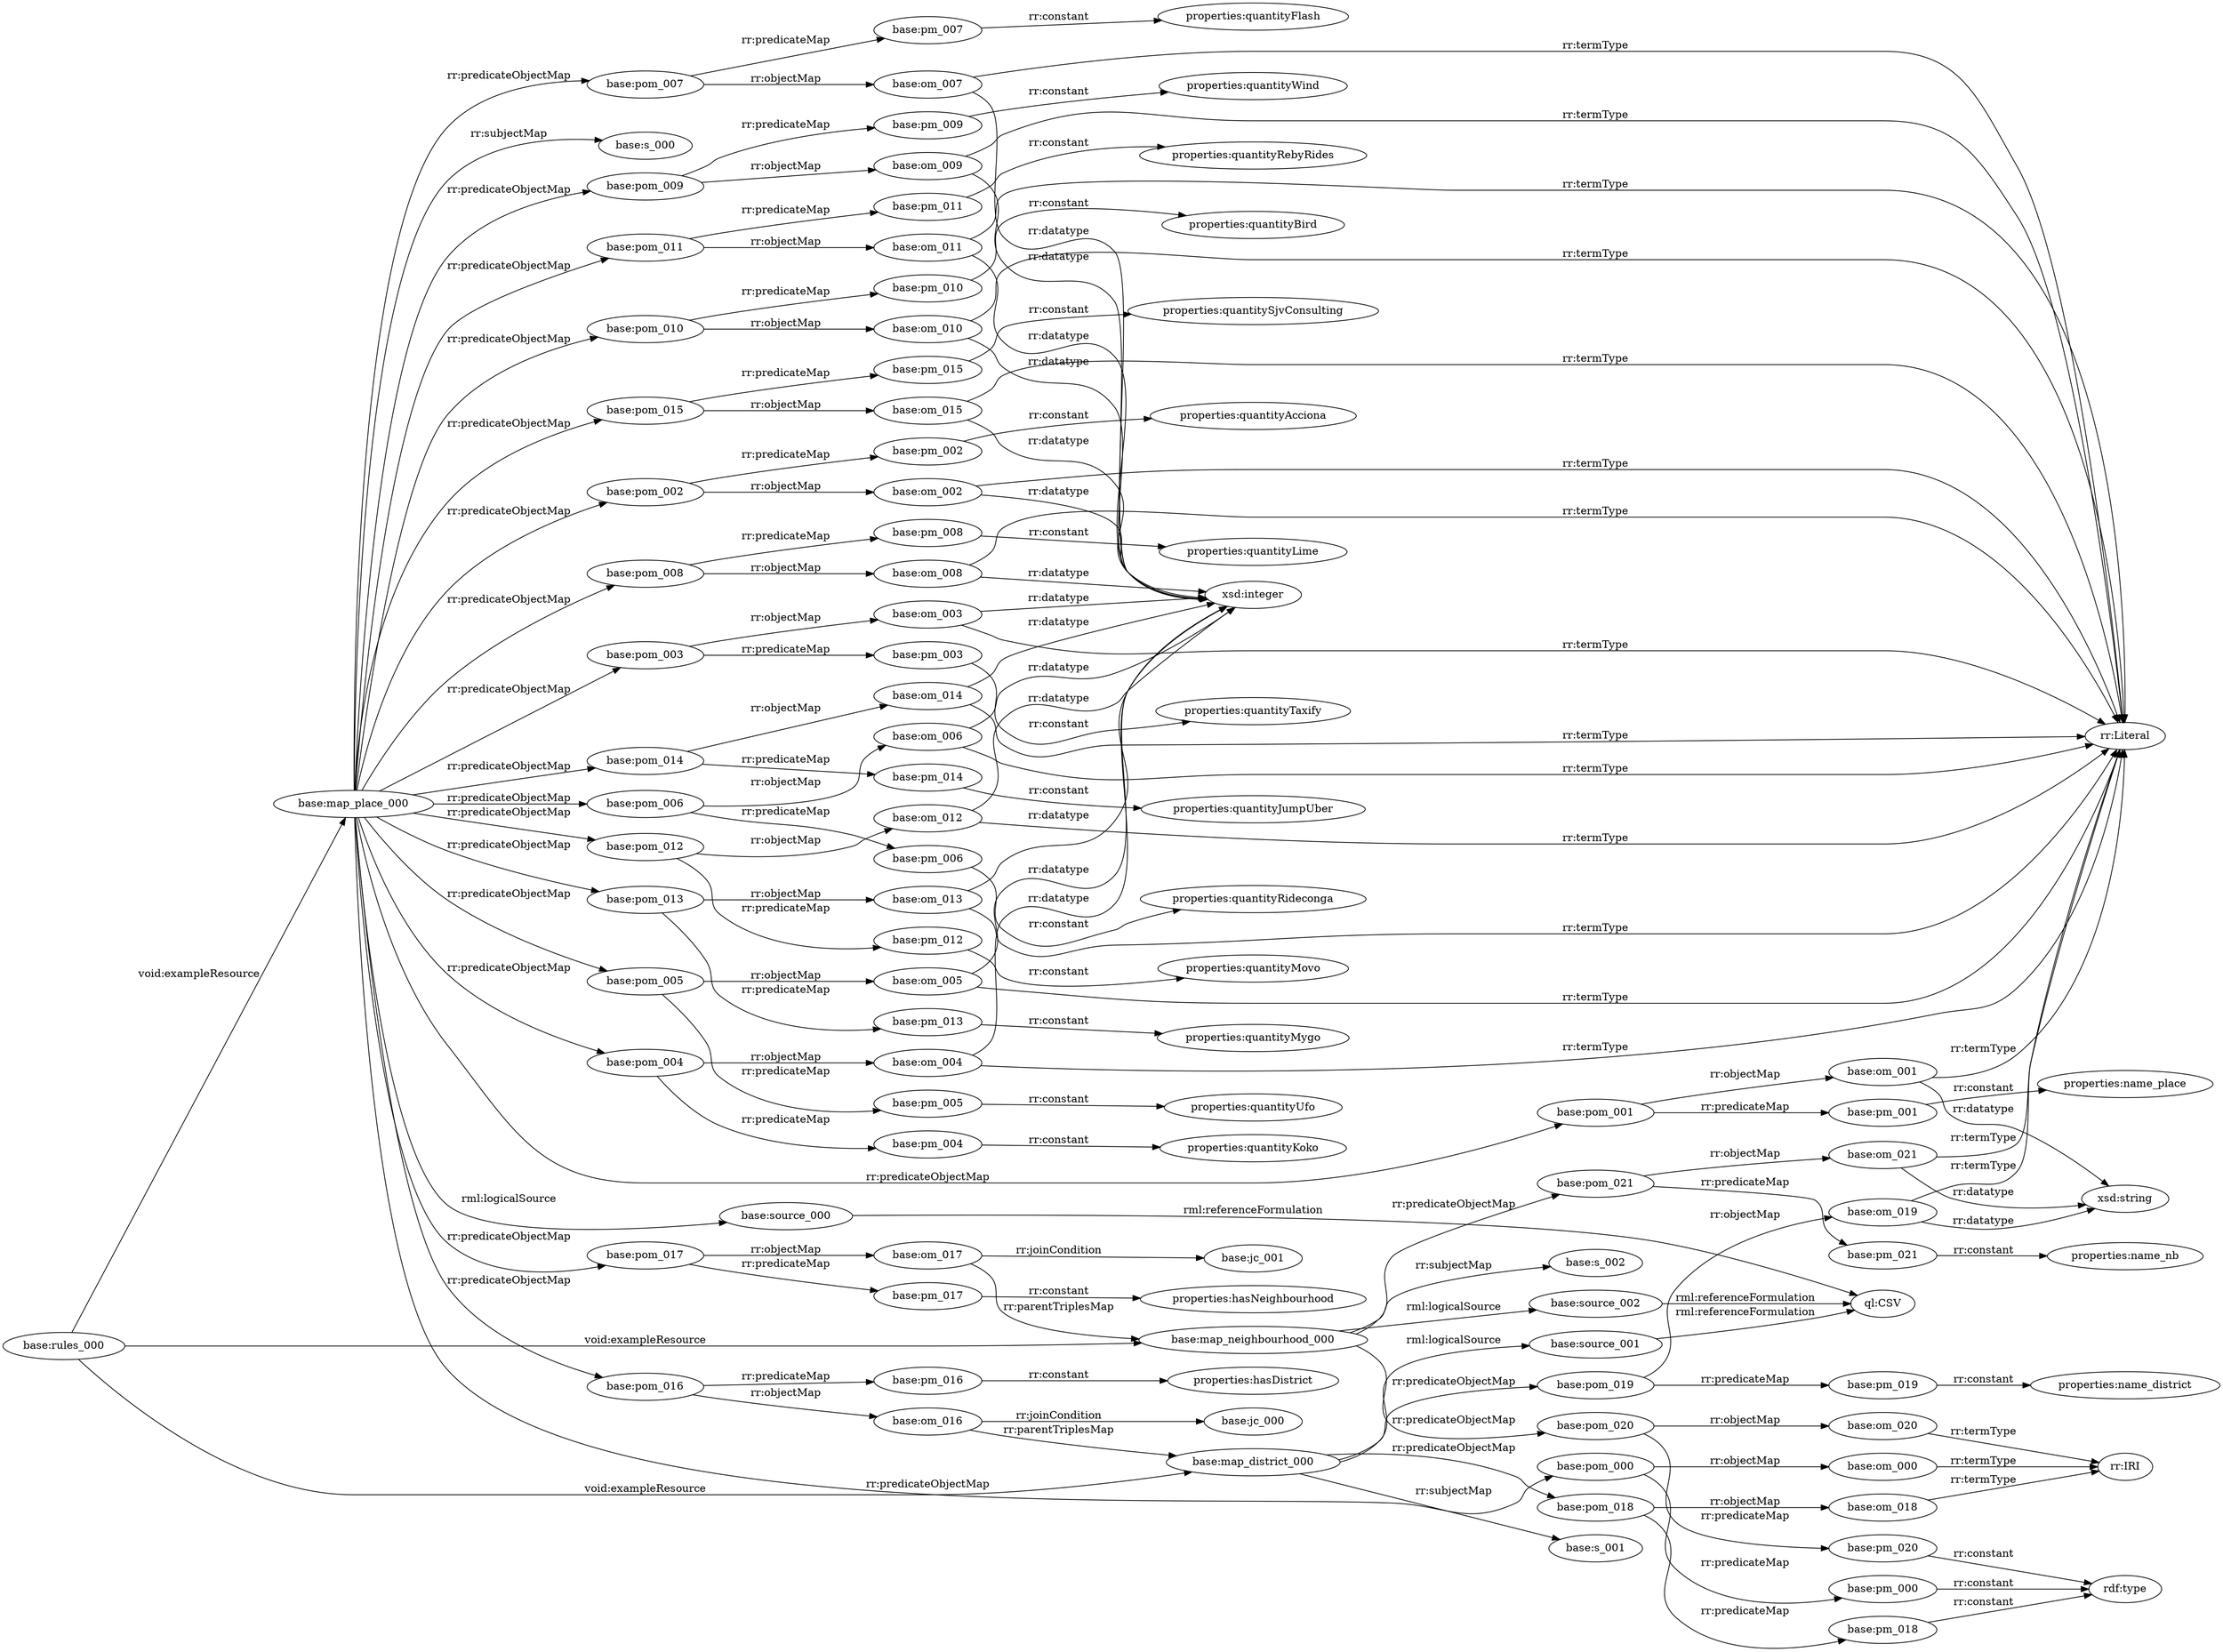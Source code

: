 digraph ar2dtool_diagram { 
rankdir=LR;
size="1501"
	"base:om_011" -> "xsd:integer" [ label = "rr:datatype" ];
	"base:om_011" -> "rr:Literal" [ label = "rr:termType" ];
	"base:pom_002" -> "base:om_002" [ label = "rr:objectMap" ];
	"base:pom_002" -> "base:pm_002" [ label = "rr:predicateMap" ];
	"base:pm_012" -> "properties:quantityMovo" [ label = "rr:constant" ];
	"base:om_009" -> "xsd:integer" [ label = "rr:datatype" ];
	"base:om_009" -> "rr:Literal" [ label = "rr:termType" ];
	"base:pom_015" -> "base:om_015" [ label = "rr:objectMap" ];
	"base:pom_015" -> "base:pm_015" [ label = "rr:predicateMap" ];
	"base:om_003" -> "xsd:integer" [ label = "rr:datatype" ];
	"base:om_003" -> "rr:Literal" [ label = "rr:termType" ];
	"base:om_016" -> "base:jc_000" [ label = "rr:joinCondition" ];
	"base:om_016" -> "base:map_district_000" [ label = "rr:parentTriplesMap" ];
	"base:pm_004" -> "properties:quantityKoko" [ label = "rr:constant" ];
	"base:pom_007" -> "base:om_007" [ label = "rr:objectMap" ];
	"base:pom_007" -> "base:pm_007" [ label = "rr:predicateMap" ];
	"base:pm_017" -> "properties:hasNeighbourhood" [ label = "rr:constant" ];
	"base:map_neighbourhood_000" -> "base:pom_021" [ label = "rr:predicateObjectMap" ];
	"base:map_neighbourhood_000" -> "base:pom_020" [ label = "rr:predicateObjectMap" ];
	"base:map_neighbourhood_000" -> "base:s_002" [ label = "rr:subjectMap" ];
	"base:map_neighbourhood_000" -> "base:source_002" [ label = "rml:logicalSource" ];
	"base:om_010" -> "xsd:integer" [ label = "rr:datatype" ];
	"base:om_010" -> "rr:Literal" [ label = "rr:termType" ];
	"base:source_002" -> "ql:CSV" [ label = "rml:referenceFormulation" ];
	"base:pom_001" -> "base:om_001" [ label = "rr:objectMap" ];
	"base:pom_001" -> "base:pm_001" [ label = "rr:predicateMap" ];
	"base:pm_011" -> "properties:quantityRebyRides" [ label = "rr:constant" ];
	"base:om_008" -> "xsd:integer" [ label = "rr:datatype" ];
	"base:om_008" -> "rr:Literal" [ label = "rr:termType" ];
	"base:pom_014" -> "base:om_014" [ label = "rr:objectMap" ];
	"base:pom_014" -> "base:pm_014" [ label = "rr:predicateMap" ];
	"base:pm_009" -> "properties:quantityWind" [ label = "rr:constant" ];
	"base:om_002" -> "xsd:integer" [ label = "rr:datatype" ];
	"base:om_002" -> "rr:Literal" [ label = "rr:termType" ];
	"base:om_015" -> "xsd:integer" [ label = "rr:datatype" ];
	"base:om_015" -> "rr:Literal" [ label = "rr:termType" ];
	"base:pom_021" -> "base:om_021" [ label = "rr:objectMap" ];
	"base:pom_021" -> "base:pm_021" [ label = "rr:predicateMap" ];
	"base:pm_003" -> "properties:quantityTaxify" [ label = "rr:constant" ];
	"base:pom_006" -> "base:om_006" [ label = "rr:objectMap" ];
	"base:pom_006" -> "base:pm_006" [ label = "rr:predicateMap" ];
	"base:pm_016" -> "properties:hasDistrict" [ label = "rr:constant" ];
	"base:pom_019" -> "base:om_019" [ label = "rr:objectMap" ];
	"base:pom_019" -> "base:pm_019" [ label = "rr:predicateMap" ];
	"base:source_001" -> "ql:CSV" [ label = "rml:referenceFormulation" ];
	"base:pom_000" -> "base:om_000" [ label = "rr:objectMap" ];
	"base:pom_000" -> "base:pm_000" [ label = "rr:predicateMap" ];
	"base:pm_010" -> "properties:quantityBird" [ label = "rr:constant" ];
	"base:om_007" -> "xsd:integer" [ label = "rr:datatype" ];
	"base:om_007" -> "rr:Literal" [ label = "rr:termType" ];
	"base:pom_013" -> "base:om_013" [ label = "rr:objectMap" ];
	"base:pom_013" -> "base:pm_013" [ label = "rr:predicateMap" ];
	"base:pm_008" -> "properties:quantityLime" [ label = "rr:constant" ];
	"base:om_001" -> "xsd:string" [ label = "rr:datatype" ];
	"base:om_001" -> "rr:Literal" [ label = "rr:termType" ];
	"base:om_014" -> "xsd:integer" [ label = "rr:datatype" ];
	"base:om_014" -> "rr:Literal" [ label = "rr:termType" ];
	"base:pom_020" -> "base:om_020" [ label = "rr:objectMap" ];
	"base:pom_020" -> "base:pm_020" [ label = "rr:predicateMap" ];
	"base:pm_002" -> "properties:quantityAcciona" [ label = "rr:constant" ];
	"base:pom_005" -> "base:om_005" [ label = "rr:objectMap" ];
	"base:pom_005" -> "base:pm_005" [ label = "rr:predicateMap" ];
	"base:pm_015" -> "properties:quantitySjvConsulting" [ label = "rr:constant" ];
	"base:map_district_000" -> "base:pom_019" [ label = "rr:predicateObjectMap" ];
	"base:map_district_000" -> "base:pom_018" [ label = "rr:predicateObjectMap" ];
	"base:map_district_000" -> "base:s_001" [ label = "rr:subjectMap" ];
	"base:map_district_000" -> "base:source_001" [ label = "rml:logicalSource" ];
	"base:pom_018" -> "base:om_018" [ label = "rr:objectMap" ];
	"base:pom_018" -> "base:pm_018" [ label = "rr:predicateMap" ];
	"base:om_021" -> "xsd:string" [ label = "rr:datatype" ];
	"base:om_021" -> "rr:Literal" [ label = "rr:termType" ];
	"base:source_000" -> "ql:CSV" [ label = "rml:referenceFormulation" ];
	"base:om_006" -> "xsd:integer" [ label = "rr:datatype" ];
	"base:om_006" -> "rr:Literal" [ label = "rr:termType" ];
	"base:pom_012" -> "base:om_012" [ label = "rr:objectMap" ];
	"base:pom_012" -> "base:pm_012" [ label = "rr:predicateMap" ];
	"base:om_019" -> "xsd:string" [ label = "rr:datatype" ];
	"base:om_019" -> "rr:Literal" [ label = "rr:termType" ];
	"base:pm_007" -> "properties:quantityFlash" [ label = "rr:constant" ];
	"base:om_000" -> "rr:IRI" [ label = "rr:termType" ];
	"base:om_013" -> "xsd:integer" [ label = "rr:datatype" ];
	"base:om_013" -> "rr:Literal" [ label = "rr:termType" ];
	"base:pm_001" -> "properties:name_place" [ label = "rr:constant" ];
	"base:pom_004" -> "base:om_004" [ label = "rr:objectMap" ];
	"base:pom_004" -> "base:pm_004" [ label = "rr:predicateMap" ];
	"base:pm_014" -> "properties:quantityJumpUber" [ label = "rr:constant" ];
	"base:pom_017" -> "base:om_017" [ label = "rr:objectMap" ];
	"base:pom_017" -> "base:pm_017" [ label = "rr:predicateMap" ];
	"base:map_place_000" -> "base:pom_005" [ label = "rr:predicateObjectMap" ];
	"base:map_place_000" -> "base:pom_009" [ label = "rr:predicateObjectMap" ];
	"base:map_place_000" -> "base:pom_004" [ label = "rr:predicateObjectMap" ];
	"base:map_place_000" -> "base:pom_008" [ label = "rr:predicateObjectMap" ];
	"base:map_place_000" -> "base:pom_016" [ label = "rr:predicateObjectMap" ];
	"base:map_place_000" -> "base:s_000" [ label = "rr:subjectMap" ];
	"base:map_place_000" -> "base:pom_015" [ label = "rr:predicateObjectMap" ];
	"base:map_place_000" -> "base:pom_003" [ label = "rr:predicateObjectMap" ];
	"base:map_place_000" -> "base:pom_007" [ label = "rr:predicateObjectMap" ];
	"base:map_place_000" -> "base:pom_001" [ label = "rr:predicateObjectMap" ];
	"base:map_place_000" -> "base:pom_002" [ label = "rr:predicateObjectMap" ];
	"base:map_place_000" -> "base:pom_006" [ label = "rr:predicateObjectMap" ];
	"base:map_place_000" -> "base:pom_000" [ label = "rr:predicateObjectMap" ];
	"base:map_place_000" -> "base:pom_014" [ label = "rr:predicateObjectMap" ];
	"base:map_place_000" -> "base:pom_010" [ label = "rr:predicateObjectMap" ];
	"base:map_place_000" -> "base:pom_012" [ label = "rr:predicateObjectMap" ];
	"base:map_place_000" -> "base:source_000" [ label = "rml:logicalSource" ];
	"base:map_place_000" -> "base:pom_013" [ label = "rr:predicateObjectMap" ];
	"base:map_place_000" -> "base:pom_017" [ label = "rr:predicateObjectMap" ];
	"base:map_place_000" -> "base:pom_011" [ label = "rr:predicateObjectMap" ];
	"base:om_020" -> "rr:IRI" [ label = "rr:termType" ];
	"base:om_005" -> "xsd:integer" [ label = "rr:datatype" ];
	"base:om_005" -> "rr:Literal" [ label = "rr:termType" ];
	"base:pom_011" -> "base:om_011" [ label = "rr:objectMap" ];
	"base:pom_011" -> "base:pm_011" [ label = "rr:predicateMap" ];
	"base:pm_021" -> "properties:name_nb" [ label = "rr:constant" ];
	"base:om_018" -> "rr:IRI" [ label = "rr:termType" ];
	"base:pm_006" -> "properties:quantityRideconga" [ label = "rr:constant" ];
	"base:pom_009" -> "base:om_009" [ label = "rr:objectMap" ];
	"base:pom_009" -> "base:pm_009" [ label = "rr:predicateMap" ];
	"base:pm_019" -> "properties:name_district" [ label = "rr:constant" ];
	"base:rules_000" -> "base:map_neighbourhood_000" [ label = "void:exampleResource" ];
	"base:rules_000" -> "base:map_district_000" [ label = "void:exampleResource" ];
	"base:rules_000" -> "base:map_place_000" [ label = "void:exampleResource" ];
	"base:om_012" -> "xsd:integer" [ label = "rr:datatype" ];
	"base:om_012" -> "rr:Literal" [ label = "rr:termType" ];
	"base:pm_000" -> "rdf:type" [ label = "rr:constant" ];
	"base:pom_003" -> "base:om_003" [ label = "rr:objectMap" ];
	"base:pom_003" -> "base:pm_003" [ label = "rr:predicateMap" ];
	"base:pm_013" -> "properties:quantityMygo" [ label = "rr:constant" ];
	"base:pom_016" -> "base:om_016" [ label = "rr:objectMap" ];
	"base:pom_016" -> "base:pm_016" [ label = "rr:predicateMap" ];
	"base:om_004" -> "xsd:integer" [ label = "rr:datatype" ];
	"base:om_004" -> "rr:Literal" [ label = "rr:termType" ];
	"base:pom_010" -> "base:om_010" [ label = "rr:objectMap" ];
	"base:pom_010" -> "base:pm_010" [ label = "rr:predicateMap" ];
	"base:pm_020" -> "rdf:type" [ label = "rr:constant" ];
	"base:om_017" -> "base:jc_001" [ label = "rr:joinCondition" ];
	"base:om_017" -> "base:map_neighbourhood_000" [ label = "rr:parentTriplesMap" ];
	"base:pm_005" -> "properties:quantityUfo" [ label = "rr:constant" ];
	"base:pom_008" -> "base:om_008" [ label = "rr:objectMap" ];
	"base:pom_008" -> "base:pm_008" [ label = "rr:predicateMap" ];
	"base:pm_018" -> "rdf:type" [ label = "rr:constant" ];

}
